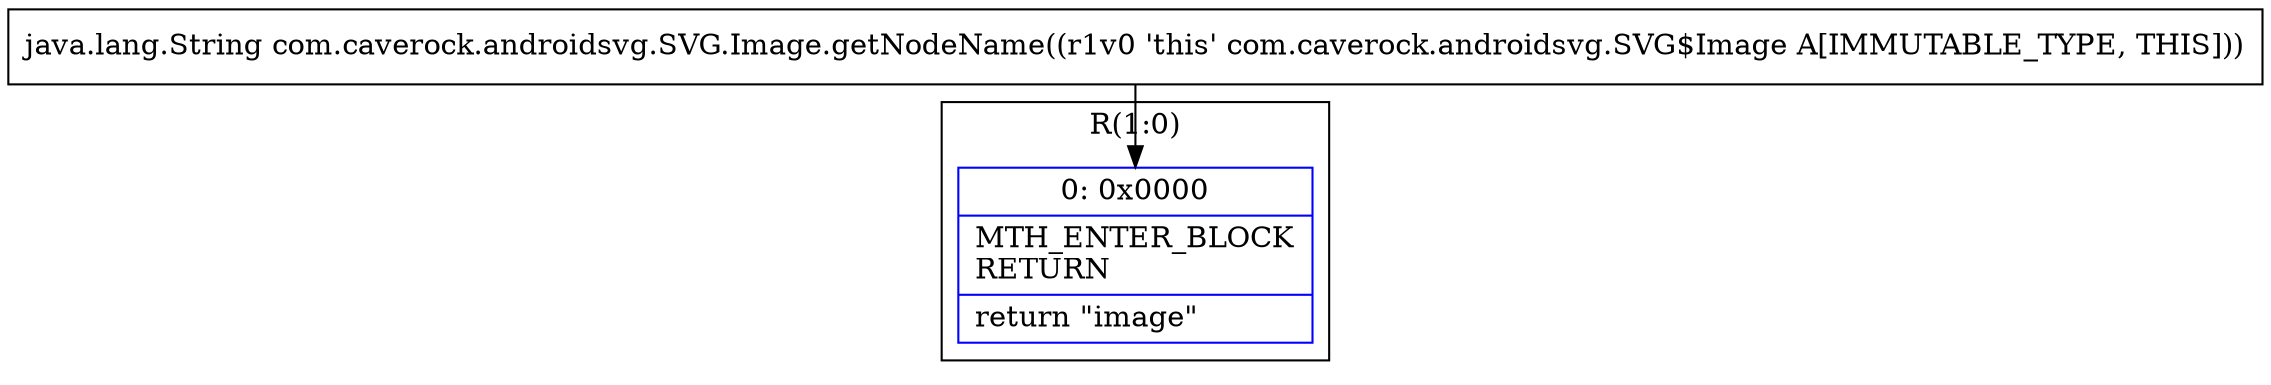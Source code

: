 digraph "CFG forcom.caverock.androidsvg.SVG.Image.getNodeName()Ljava\/lang\/String;" {
subgraph cluster_Region_631204506 {
label = "R(1:0)";
node [shape=record,color=blue];
Node_0 [shape=record,label="{0\:\ 0x0000|MTH_ENTER_BLOCK\lRETURN\l|return \"image\"\l}"];
}
MethodNode[shape=record,label="{java.lang.String com.caverock.androidsvg.SVG.Image.getNodeName((r1v0 'this' com.caverock.androidsvg.SVG$Image A[IMMUTABLE_TYPE, THIS])) }"];
MethodNode -> Node_0;
}

